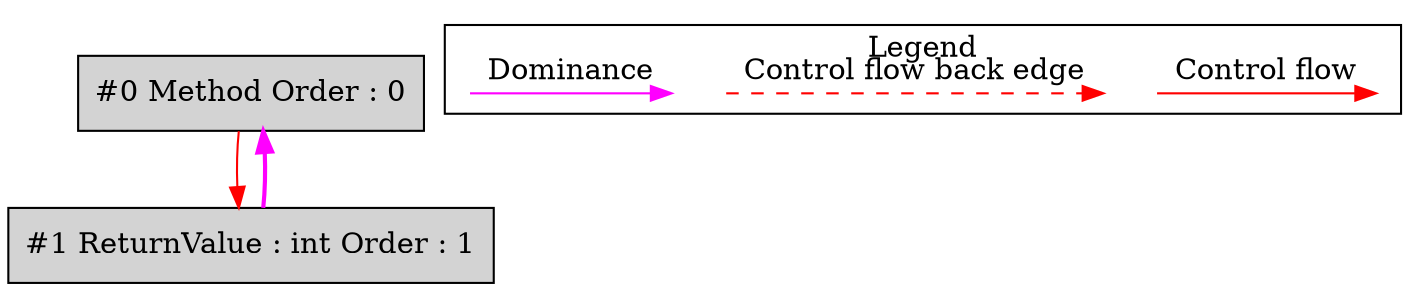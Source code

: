 digraph debugoutput {
 ordering="in";
 node0[label="#0 Method Order : 0",shape=box, fillcolor=lightgrey, style=filled];
 node1[label="#1 ReturnValue : int Order : 1",shape=box, fillcolor=lightgrey, style=filled];
 node1 -> node0[dir="forward" color="fuchsia" penwidth="2"];
 node0 -> node1[labeldistance=2, color=red, fontcolor=red];
 subgraph cluster_000 {
  label = "Legend";
  node [shape=point]
  {
   rank=same;
   c0 [style = invis];
   c1 [style = invis];
   c2 [style = invis];
   c3 [style = invis];
   d8 [style = invis];
   d9 [style = invis];

  }
  c0 -> c1 [label="Control flow", style=solid, color=red]
  c2 -> c3 [label="Control flow back edge", style=dashed, color=red]
  d8 -> d9 [label="Dominance", color=fuchsia, style=solid]
 }

}
